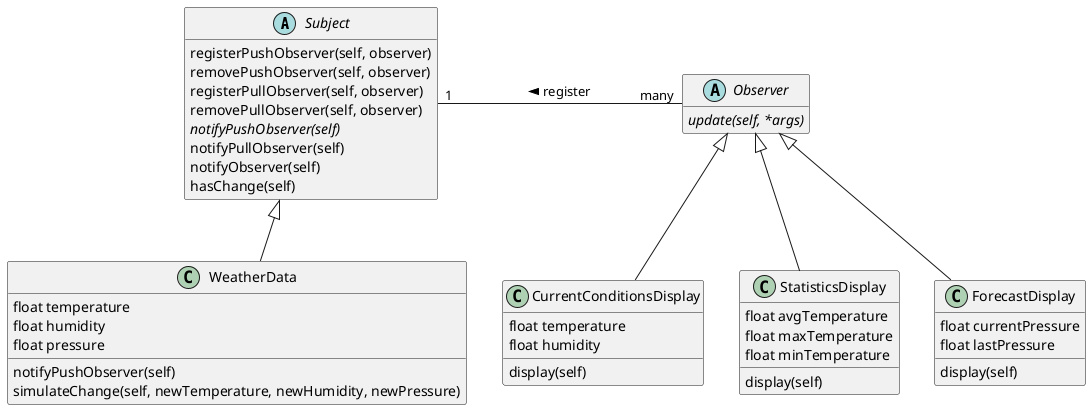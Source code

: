 @startuml ObserverPattern

hide empty members

abstract class Subject{
    registerPushObserver(self, observer)
    removePushObserver(self, observer)
    registerPullObserver(self, observer)
    removePullObserver(self, observer)
    {abstract} notifyPushObserver(self)
    notifyPullObserver(self)
    notifyObserver(self)
    hasChange(self)
}

class WeatherData{
    float temperature
    float humidity
    float pressure
    notifyPushObserver(self)
    simulateChange(self, newTemperature, newHumidity, newPressure)
}

abstract class Observer{
    {abstract} update(self, *args)
}

class CurrentConditionsDisplay{
    float temperature
    float humidity
    display(self)
}

class StatisticsDisplay{
    float avgTemperature
    float maxTemperature
    float minTemperature
    display(self)
}

class ForecastDisplay{
    float currentPressure
    float lastPressure
    display(self)
}

Subject <|-- WeatherData

Observer <|-- CurrentConditionsDisplay
Observer <|-- StatisticsDisplay
Observer <|-- ForecastDisplay

Subject "1" - "many" Observer : < register 

@enduml